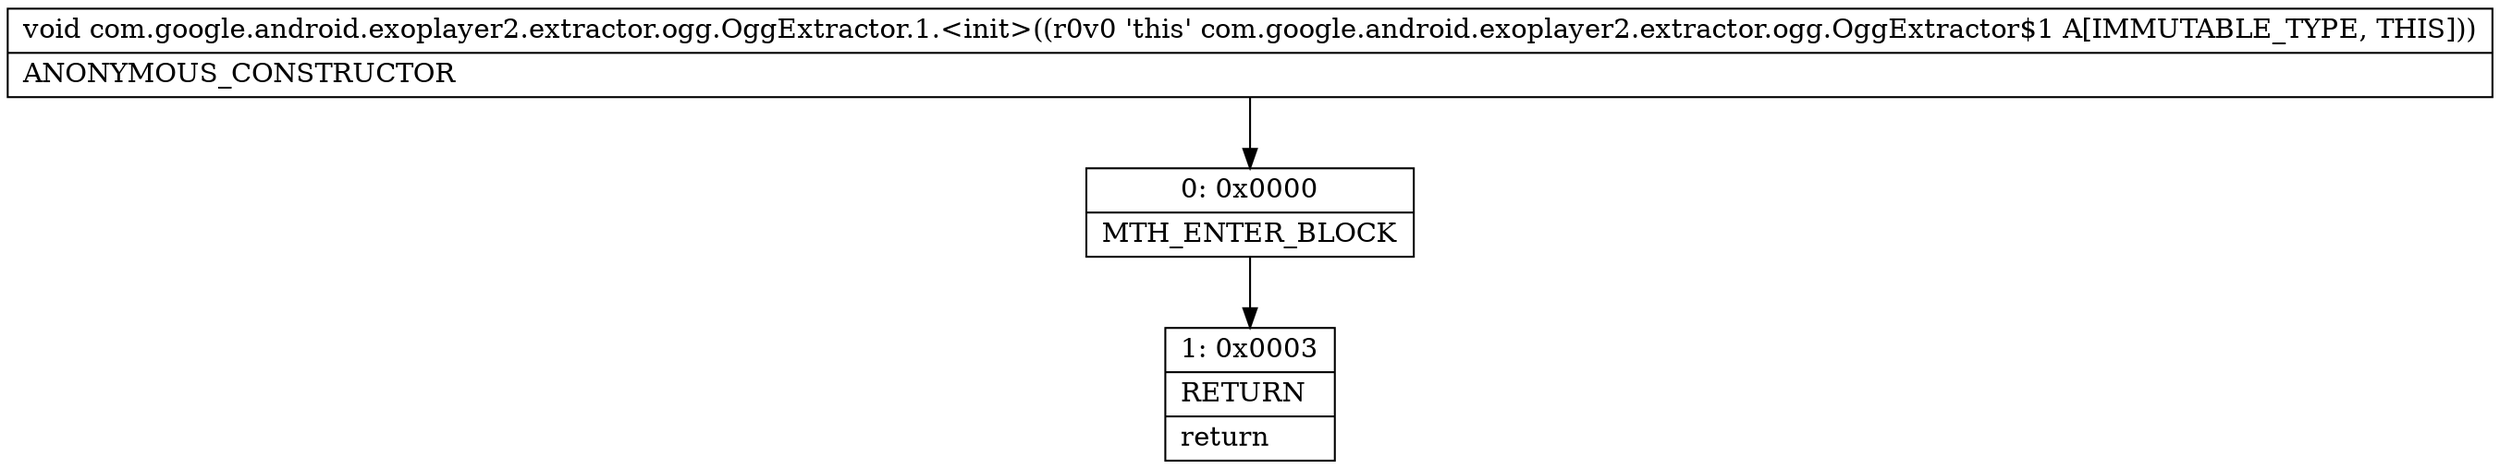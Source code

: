 digraph "CFG forcom.google.android.exoplayer2.extractor.ogg.OggExtractor.1.\<init\>()V" {
Node_0 [shape=record,label="{0\:\ 0x0000|MTH_ENTER_BLOCK\l}"];
Node_1 [shape=record,label="{1\:\ 0x0003|RETURN\l|return\l}"];
MethodNode[shape=record,label="{void com.google.android.exoplayer2.extractor.ogg.OggExtractor.1.\<init\>((r0v0 'this' com.google.android.exoplayer2.extractor.ogg.OggExtractor$1 A[IMMUTABLE_TYPE, THIS]))  | ANONYMOUS_CONSTRUCTOR\l}"];
MethodNode -> Node_0;
Node_0 -> Node_1;
}

